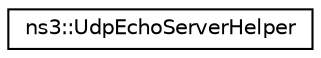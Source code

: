 digraph "Graphical Class Hierarchy"
{
 // LATEX_PDF_SIZE
  edge [fontname="Helvetica",fontsize="10",labelfontname="Helvetica",labelfontsize="10"];
  node [fontname="Helvetica",fontsize="10",shape=record];
  rankdir="LR";
  Node0 [label="ns3::UdpEchoServerHelper",height=0.2,width=0.4,color="black", fillcolor="white", style="filled",URL="$classns3_1_1_udp_echo_server_helper.html",tooltip="Create a server application which waits for input UDP packets and sends them back to the original sen..."];
}
